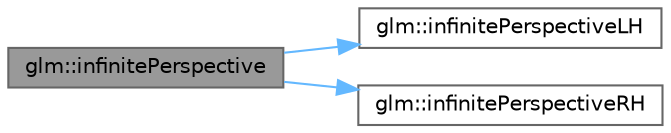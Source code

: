 digraph "glm::infinitePerspective"
{
 // LATEX_PDF_SIZE
  bgcolor="transparent";
  edge [fontname=Helvetica,fontsize=10,labelfontname=Helvetica,labelfontsize=10];
  node [fontname=Helvetica,fontsize=10,shape=box,height=0.2,width=0.4];
  rankdir="LR";
  Node1 [id="Node000001",label="glm::infinitePerspective",height=0.2,width=0.4,color="gray40", fillcolor="grey60", style="filled", fontcolor="black",tooltip=" "];
  Node1 -> Node2 [id="edge5_Node000001_Node000002",color="steelblue1",style="solid",tooltip=" "];
  Node2 [id="Node000002",label="glm::infinitePerspectiveLH",height=0.2,width=0.4,color="grey40", fillcolor="white", style="filled",URL="$group__ext__matrix__clip__space.html#gaddd559a69ffbcffde8e7a54a9dc3afc5",tooltip=" "];
  Node1 -> Node3 [id="edge6_Node000001_Node000003",color="steelblue1",style="solid",tooltip=" "];
  Node3 [id="Node000003",label="glm::infinitePerspectiveRH",height=0.2,width=0.4,color="grey40", fillcolor="white", style="filled",URL="$group__ext__matrix__clip__space.html#gadacc69d138327905cd73554e3d75377c",tooltip=" "];
}
